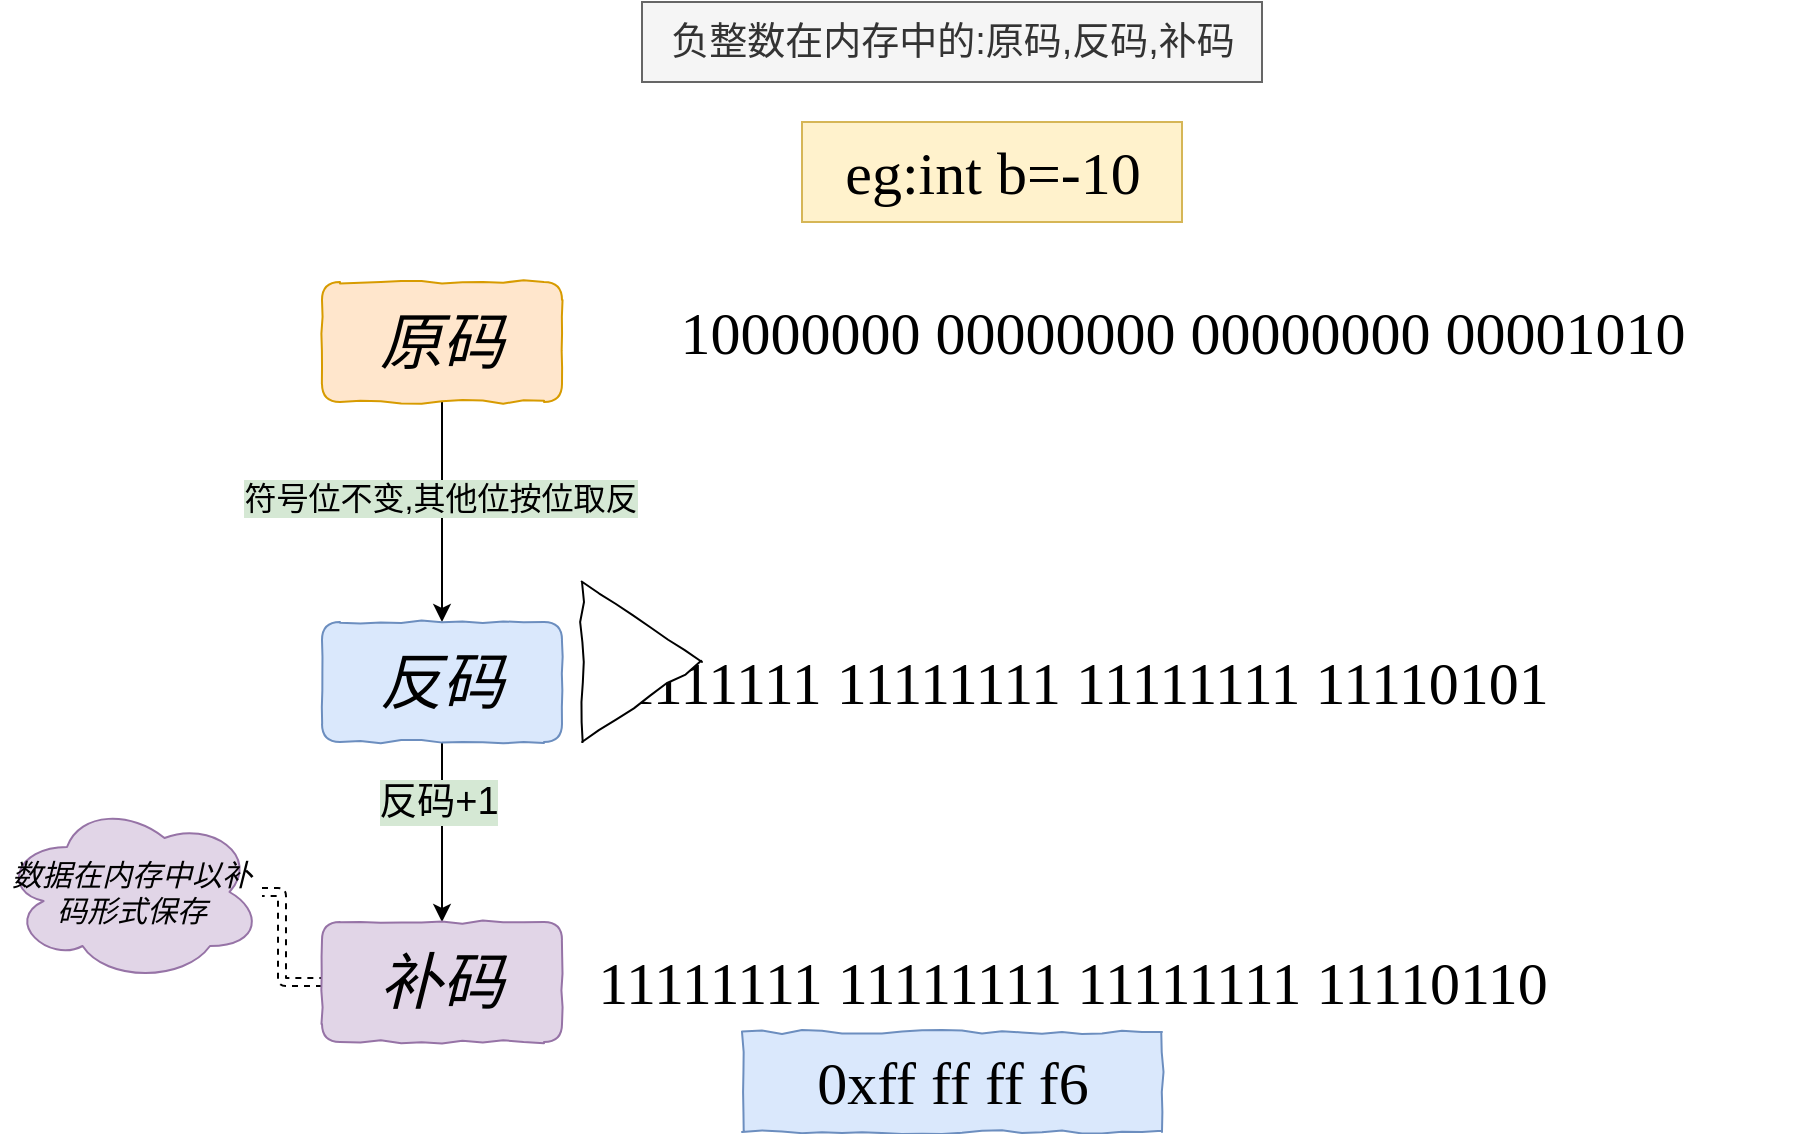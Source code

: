 <mxfile version="20.8.3" type="device"><diagram id="_7ebmn51_uHDpu4c3-hL" name="第 1 页"><mxGraphModel dx="2554" dy="627" grid="1" gridSize="10" guides="1" tooltips="1" connect="1" arrows="1" fold="1" page="1" pageScale="1" pageWidth="1600" pageHeight="900" math="0" shadow="0"><root><mxCell id="0"/><mxCell id="1" parent="0"/><mxCell id="TnuqJxtb7nsaLk6BT2b--3" value="" style="edgeStyle=orthogonalEdgeStyle;rounded=0;orthogonalLoop=1;jettySize=auto;html=1;fontFamily=Helvetica;fontSize=31;" edge="1" parent="1" source="TnuqJxtb7nsaLk6BT2b--1" target="TnuqJxtb7nsaLk6BT2b--2"><mxGeometry relative="1" as="geometry"/></mxCell><mxCell id="TnuqJxtb7nsaLk6BT2b--6" value="符号位不变,其他位按位取反" style="edgeLabel;html=1;align=center;verticalAlign=middle;resizable=0;points=[];fontSize=16;fontFamily=Helvetica;labelBackgroundColor=#D5E8D4;" vertex="1" connectable="0" parent="TnuqJxtb7nsaLk6BT2b--3"><mxGeometry x="-0.133" y="-1" relative="1" as="geometry"><mxPoint as="offset"/></mxGeometry></mxCell><mxCell id="TnuqJxtb7nsaLk6BT2b--1" value="原码" style="rounded=1;whiteSpace=wrap;html=1;comic=1;fontFamily=Helvetica;fillColor=#ffe6cc;strokeColor=#d79b00;fontStyle=2;fontSize=31;" vertex="1" parent="1"><mxGeometry x="-50" y="260" width="120" height="60" as="geometry"/></mxCell><mxCell id="TnuqJxtb7nsaLk6BT2b--5" value="" style="edgeStyle=orthogonalEdgeStyle;rounded=0;orthogonalLoop=1;jettySize=auto;html=1;fontFamily=Helvetica;fontSize=31;" edge="1" parent="1" source="TnuqJxtb7nsaLk6BT2b--2" target="TnuqJxtb7nsaLk6BT2b--4"><mxGeometry relative="1" as="geometry"/></mxCell><mxCell id="TnuqJxtb7nsaLk6BT2b--7" value="反码+1" style="edgeLabel;html=1;align=center;verticalAlign=middle;resizable=0;points=[];fontSize=19;fontFamily=Helvetica;labelBackgroundColor=#D5E8D4;" vertex="1" connectable="0" parent="TnuqJxtb7nsaLk6BT2b--5"><mxGeometry x="-0.344" y="-2" relative="1" as="geometry"><mxPoint as="offset"/></mxGeometry></mxCell><mxCell id="TnuqJxtb7nsaLk6BT2b--2" value="反码" style="rounded=1;whiteSpace=wrap;html=1;comic=1;fontFamily=Helvetica;fillColor=#dae8fc;strokeColor=#6c8ebf;fontStyle=2;fontSize=31;" vertex="1" parent="1"><mxGeometry x="-50" y="430" width="120" height="60" as="geometry"/></mxCell><mxCell id="TnuqJxtb7nsaLk6BT2b--10" value="" style="edgeStyle=orthogonalEdgeStyle;rounded=1;orthogonalLoop=1;jettySize=auto;html=1;fontFamily=Helvetica;fontSize=19;strokeColor=default;dashed=1;shape=link;" edge="1" parent="1" source="TnuqJxtb7nsaLk6BT2b--4" target="TnuqJxtb7nsaLk6BT2b--9"><mxGeometry relative="1" as="geometry"/></mxCell><mxCell id="TnuqJxtb7nsaLk6BT2b--4" value="补码" style="rounded=1;whiteSpace=wrap;html=1;comic=1;fontFamily=Helvetica;fillColor=#e1d5e7;strokeColor=#9673a6;fontStyle=2;fontSize=31;" vertex="1" parent="1"><mxGeometry x="-50" y="580" width="120" height="60" as="geometry"/></mxCell><mxCell id="TnuqJxtb7nsaLk6BT2b--8" value="负整数在内存中的:原码,反码,补码" style="text;html=1;align=center;verticalAlign=middle;resizable=0;points=[];autosize=1;strokeColor=#666666;fillColor=#f5f5f5;fontSize=19;fontFamily=Helvetica;fontColor=#333333;" vertex="1" parent="1"><mxGeometry x="110" y="120" width="310" height="40" as="geometry"/></mxCell><mxCell id="TnuqJxtb7nsaLk6BT2b--9" value="数据在内存中以补码形式保存" style="ellipse;shape=cloud;whiteSpace=wrap;html=1;fontSize=15;fillColor=#e1d5e7;strokeColor=#9673a6;rounded=1;comic=1;fontStyle=2;" vertex="1" parent="1"><mxGeometry x="-210" y="520" width="130" height="90" as="geometry"/></mxCell><mxCell id="TnuqJxtb7nsaLk6BT2b--13" value="eg:int b=-10" style="text;html=1;align=center;verticalAlign=middle;resizable=0;points=[];autosize=1;strokeColor=#d6b656;fillColor=#fff2cc;fontSize=30;fontFamily=Comic Sans MS;" vertex="1" parent="1"><mxGeometry x="190" y="180" width="190" height="50" as="geometry"/></mxCell><mxCell id="TnuqJxtb7nsaLk6BT2b--15" value="10000000 00000000 00000000 00001010" style="text;html=1;align=center;verticalAlign=middle;resizable=0;points=[];autosize=1;strokeColor=none;fillColor=none;fontSize=30;fontFamily=Comic Sans MS;" vertex="1" parent="1"><mxGeometry x="70" y="260" width="620" height="50" as="geometry"/></mxCell><mxCell id="TnuqJxtb7nsaLk6BT2b--16" value="11111111 11111111 11111111 11110101" style="text;html=1;align=center;verticalAlign=middle;resizable=0;points=[];autosize=1;strokeColor=none;fillColor=none;fontSize=30;fontFamily=Comic Sans MS;" vertex="1" parent="1"><mxGeometry x="80" y="435" width="490" height="50" as="geometry"/></mxCell><mxCell id="TnuqJxtb7nsaLk6BT2b--17" value="11111111 11111111 11111111 11110110" style="text;html=1;align=center;verticalAlign=middle;resizable=0;points=[];autosize=1;strokeColor=none;fillColor=none;fontSize=30;fontFamily=Comic Sans MS;" vertex="1" parent="1"><mxGeometry x="80" y="585" width="490" height="50" as="geometry"/></mxCell><mxCell id="TnuqJxtb7nsaLk6BT2b--18" value="0xff ff ff f6" style="text;html=1;align=center;verticalAlign=middle;resizable=0;points=[];autosize=1;strokeColor=#6c8ebf;fillColor=#dae8fc;fontSize=30;fontFamily=Comic Sans MS;comic=1;" vertex="1" parent="1"><mxGeometry x="160" y="635" width="210" height="50" as="geometry"/></mxCell><mxCell id="TnuqJxtb7nsaLk6BT2b--21" value="" style="triangle;whiteSpace=wrap;html=1;labelBackgroundColor=#D5E8D4;comic=1;fontFamily=Comic Sans MS;fontSize=30;" vertex="1" parent="1"><mxGeometry x="80" y="410" width="60" height="80" as="geometry"/></mxCell></root></mxGraphModel></diagram></mxfile>